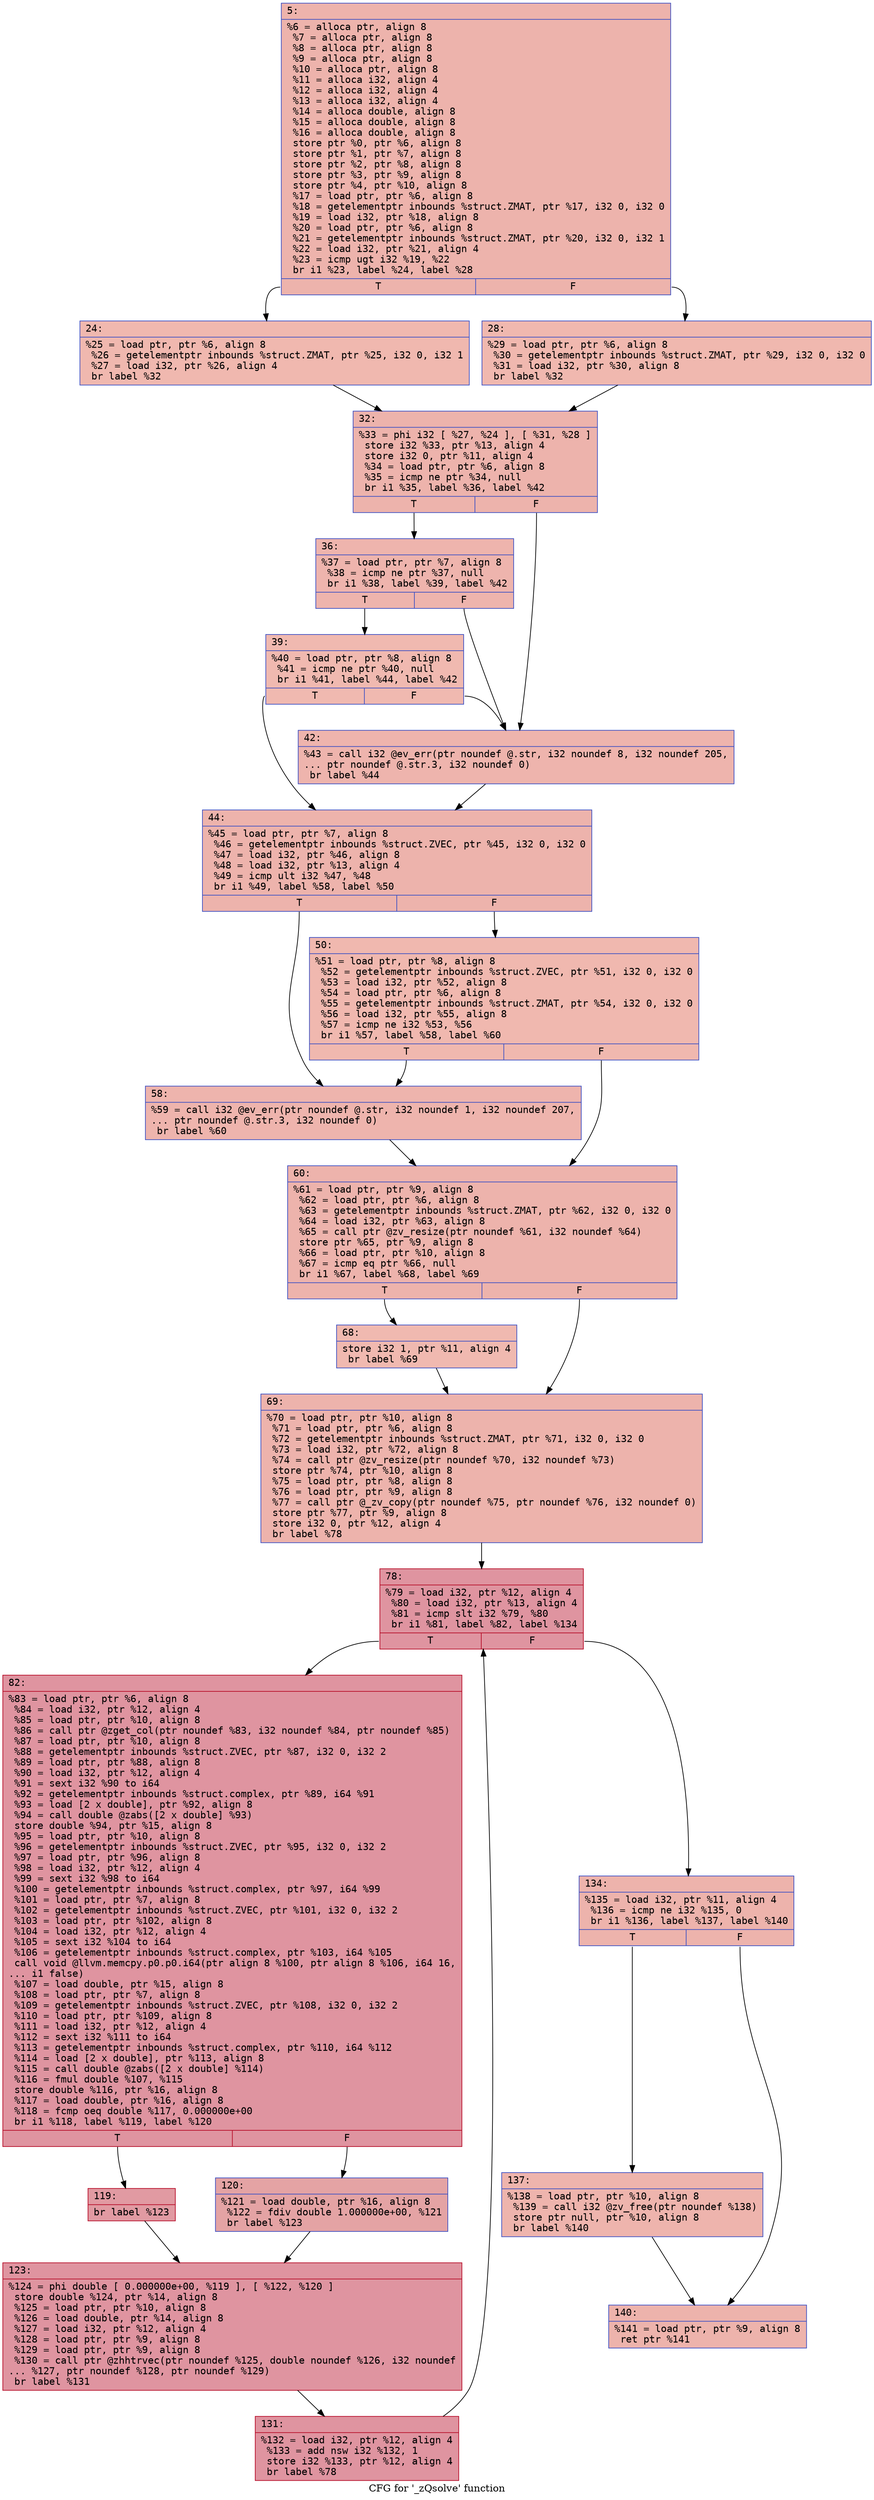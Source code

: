 digraph "CFG for '_zQsolve' function" {
	label="CFG for '_zQsolve' function";

	Node0x600002277430 [shape=record,color="#3d50c3ff", style=filled, fillcolor="#d6524470" fontname="Courier",label="{5:\l|  %6 = alloca ptr, align 8\l  %7 = alloca ptr, align 8\l  %8 = alloca ptr, align 8\l  %9 = alloca ptr, align 8\l  %10 = alloca ptr, align 8\l  %11 = alloca i32, align 4\l  %12 = alloca i32, align 4\l  %13 = alloca i32, align 4\l  %14 = alloca double, align 8\l  %15 = alloca double, align 8\l  %16 = alloca double, align 8\l  store ptr %0, ptr %6, align 8\l  store ptr %1, ptr %7, align 8\l  store ptr %2, ptr %8, align 8\l  store ptr %3, ptr %9, align 8\l  store ptr %4, ptr %10, align 8\l  %17 = load ptr, ptr %6, align 8\l  %18 = getelementptr inbounds %struct.ZMAT, ptr %17, i32 0, i32 0\l  %19 = load i32, ptr %18, align 8\l  %20 = load ptr, ptr %6, align 8\l  %21 = getelementptr inbounds %struct.ZMAT, ptr %20, i32 0, i32 1\l  %22 = load i32, ptr %21, align 4\l  %23 = icmp ugt i32 %19, %22\l  br i1 %23, label %24, label %28\l|{<s0>T|<s1>F}}"];
	Node0x600002277430:s0 -> Node0x600002277480[tooltip="5 -> 24\nProbability 50.00%" ];
	Node0x600002277430:s1 -> Node0x6000022774d0[tooltip="5 -> 28\nProbability 50.00%" ];
	Node0x600002277480 [shape=record,color="#3d50c3ff", style=filled, fillcolor="#dc5d4a70" fontname="Courier",label="{24:\l|  %25 = load ptr, ptr %6, align 8\l  %26 = getelementptr inbounds %struct.ZMAT, ptr %25, i32 0, i32 1\l  %27 = load i32, ptr %26, align 4\l  br label %32\l}"];
	Node0x600002277480 -> Node0x600002277520[tooltip="24 -> 32\nProbability 100.00%" ];
	Node0x6000022774d0 [shape=record,color="#3d50c3ff", style=filled, fillcolor="#dc5d4a70" fontname="Courier",label="{28:\l|  %29 = load ptr, ptr %6, align 8\l  %30 = getelementptr inbounds %struct.ZMAT, ptr %29, i32 0, i32 0\l  %31 = load i32, ptr %30, align 8\l  br label %32\l}"];
	Node0x6000022774d0 -> Node0x600002277520[tooltip="28 -> 32\nProbability 100.00%" ];
	Node0x600002277520 [shape=record,color="#3d50c3ff", style=filled, fillcolor="#d6524470" fontname="Courier",label="{32:\l|  %33 = phi i32 [ %27, %24 ], [ %31, %28 ]\l  store i32 %33, ptr %13, align 4\l  store i32 0, ptr %11, align 4\l  %34 = load ptr, ptr %6, align 8\l  %35 = icmp ne ptr %34, null\l  br i1 %35, label %36, label %42\l|{<s0>T|<s1>F}}"];
	Node0x600002277520:s0 -> Node0x600002277570[tooltip="32 -> 36\nProbability 62.50%" ];
	Node0x600002277520:s1 -> Node0x600002277610[tooltip="32 -> 42\nProbability 37.50%" ];
	Node0x600002277570 [shape=record,color="#3d50c3ff", style=filled, fillcolor="#d8564670" fontname="Courier",label="{36:\l|  %37 = load ptr, ptr %7, align 8\l  %38 = icmp ne ptr %37, null\l  br i1 %38, label %39, label %42\l|{<s0>T|<s1>F}}"];
	Node0x600002277570:s0 -> Node0x6000022775c0[tooltip="36 -> 39\nProbability 62.50%" ];
	Node0x600002277570:s1 -> Node0x600002277610[tooltip="36 -> 42\nProbability 37.50%" ];
	Node0x6000022775c0 [shape=record,color="#3d50c3ff", style=filled, fillcolor="#de614d70" fontname="Courier",label="{39:\l|  %40 = load ptr, ptr %8, align 8\l  %41 = icmp ne ptr %40, null\l  br i1 %41, label %44, label %42\l|{<s0>T|<s1>F}}"];
	Node0x6000022775c0:s0 -> Node0x600002277660[tooltip="39 -> 44\nProbability 62.50%" ];
	Node0x6000022775c0:s1 -> Node0x600002277610[tooltip="39 -> 42\nProbability 37.50%" ];
	Node0x600002277610 [shape=record,color="#3d50c3ff", style=filled, fillcolor="#d8564670" fontname="Courier",label="{42:\l|  %43 = call i32 @ev_err(ptr noundef @.str, i32 noundef 8, i32 noundef 205,\l... ptr noundef @.str.3, i32 noundef 0)\l  br label %44\l}"];
	Node0x600002277610 -> Node0x600002277660[tooltip="42 -> 44\nProbability 100.00%" ];
	Node0x600002277660 [shape=record,color="#3d50c3ff", style=filled, fillcolor="#d6524470" fontname="Courier",label="{44:\l|  %45 = load ptr, ptr %7, align 8\l  %46 = getelementptr inbounds %struct.ZVEC, ptr %45, i32 0, i32 0\l  %47 = load i32, ptr %46, align 8\l  %48 = load i32, ptr %13, align 4\l  %49 = icmp ult i32 %47, %48\l  br i1 %49, label %58, label %50\l|{<s0>T|<s1>F}}"];
	Node0x600002277660:s0 -> Node0x600002277700[tooltip="44 -> 58\nProbability 50.00%" ];
	Node0x600002277660:s1 -> Node0x6000022776b0[tooltip="44 -> 50\nProbability 50.00%" ];
	Node0x6000022776b0 [shape=record,color="#3d50c3ff", style=filled, fillcolor="#dc5d4a70" fontname="Courier",label="{50:\l|  %51 = load ptr, ptr %8, align 8\l  %52 = getelementptr inbounds %struct.ZVEC, ptr %51, i32 0, i32 0\l  %53 = load i32, ptr %52, align 8\l  %54 = load ptr, ptr %6, align 8\l  %55 = getelementptr inbounds %struct.ZMAT, ptr %54, i32 0, i32 0\l  %56 = load i32, ptr %55, align 8\l  %57 = icmp ne i32 %53, %56\l  br i1 %57, label %58, label %60\l|{<s0>T|<s1>F}}"];
	Node0x6000022776b0:s0 -> Node0x600002277700[tooltip="50 -> 58\nProbability 50.00%" ];
	Node0x6000022776b0:s1 -> Node0x600002277750[tooltip="50 -> 60\nProbability 50.00%" ];
	Node0x600002277700 [shape=record,color="#3d50c3ff", style=filled, fillcolor="#d8564670" fontname="Courier",label="{58:\l|  %59 = call i32 @ev_err(ptr noundef @.str, i32 noundef 1, i32 noundef 207,\l... ptr noundef @.str.3, i32 noundef 0)\l  br label %60\l}"];
	Node0x600002277700 -> Node0x600002277750[tooltip="58 -> 60\nProbability 100.00%" ];
	Node0x600002277750 [shape=record,color="#3d50c3ff", style=filled, fillcolor="#d6524470" fontname="Courier",label="{60:\l|  %61 = load ptr, ptr %9, align 8\l  %62 = load ptr, ptr %6, align 8\l  %63 = getelementptr inbounds %struct.ZMAT, ptr %62, i32 0, i32 0\l  %64 = load i32, ptr %63, align 8\l  %65 = call ptr @zv_resize(ptr noundef %61, i32 noundef %64)\l  store ptr %65, ptr %9, align 8\l  %66 = load ptr, ptr %10, align 8\l  %67 = icmp eq ptr %66, null\l  br i1 %67, label %68, label %69\l|{<s0>T|<s1>F}}"];
	Node0x600002277750:s0 -> Node0x6000022777a0[tooltip="60 -> 68\nProbability 37.50%" ];
	Node0x600002277750:s1 -> Node0x6000022777f0[tooltip="60 -> 69\nProbability 62.50%" ];
	Node0x6000022777a0 [shape=record,color="#3d50c3ff", style=filled, fillcolor="#de614d70" fontname="Courier",label="{68:\l|  store i32 1, ptr %11, align 4\l  br label %69\l}"];
	Node0x6000022777a0 -> Node0x6000022777f0[tooltip="68 -> 69\nProbability 100.00%" ];
	Node0x6000022777f0 [shape=record,color="#3d50c3ff", style=filled, fillcolor="#d6524470" fontname="Courier",label="{69:\l|  %70 = load ptr, ptr %10, align 8\l  %71 = load ptr, ptr %6, align 8\l  %72 = getelementptr inbounds %struct.ZMAT, ptr %71, i32 0, i32 0\l  %73 = load i32, ptr %72, align 8\l  %74 = call ptr @zv_resize(ptr noundef %70, i32 noundef %73)\l  store ptr %74, ptr %10, align 8\l  %75 = load ptr, ptr %8, align 8\l  %76 = load ptr, ptr %9, align 8\l  %77 = call ptr @_zv_copy(ptr noundef %75, ptr noundef %76, i32 noundef 0)\l  store ptr %77, ptr %9, align 8\l  store i32 0, ptr %12, align 4\l  br label %78\l}"];
	Node0x6000022777f0 -> Node0x600002277840[tooltip="69 -> 78\nProbability 100.00%" ];
	Node0x600002277840 [shape=record,color="#b70d28ff", style=filled, fillcolor="#b70d2870" fontname="Courier",label="{78:\l|  %79 = load i32, ptr %12, align 4\l  %80 = load i32, ptr %13, align 4\l  %81 = icmp slt i32 %79, %80\l  br i1 %81, label %82, label %134\l|{<s0>T|<s1>F}}"];
	Node0x600002277840:s0 -> Node0x600002277890[tooltip="78 -> 82\nProbability 96.88%" ];
	Node0x600002277840:s1 -> Node0x600002277a20[tooltip="78 -> 134\nProbability 3.12%" ];
	Node0x600002277890 [shape=record,color="#b70d28ff", style=filled, fillcolor="#b70d2870" fontname="Courier",label="{82:\l|  %83 = load ptr, ptr %6, align 8\l  %84 = load i32, ptr %12, align 4\l  %85 = load ptr, ptr %10, align 8\l  %86 = call ptr @zget_col(ptr noundef %83, i32 noundef %84, ptr noundef %85)\l  %87 = load ptr, ptr %10, align 8\l  %88 = getelementptr inbounds %struct.ZVEC, ptr %87, i32 0, i32 2\l  %89 = load ptr, ptr %88, align 8\l  %90 = load i32, ptr %12, align 4\l  %91 = sext i32 %90 to i64\l  %92 = getelementptr inbounds %struct.complex, ptr %89, i64 %91\l  %93 = load [2 x double], ptr %92, align 8\l  %94 = call double @zabs([2 x double] %93)\l  store double %94, ptr %15, align 8\l  %95 = load ptr, ptr %10, align 8\l  %96 = getelementptr inbounds %struct.ZVEC, ptr %95, i32 0, i32 2\l  %97 = load ptr, ptr %96, align 8\l  %98 = load i32, ptr %12, align 4\l  %99 = sext i32 %98 to i64\l  %100 = getelementptr inbounds %struct.complex, ptr %97, i64 %99\l  %101 = load ptr, ptr %7, align 8\l  %102 = getelementptr inbounds %struct.ZVEC, ptr %101, i32 0, i32 2\l  %103 = load ptr, ptr %102, align 8\l  %104 = load i32, ptr %12, align 4\l  %105 = sext i32 %104 to i64\l  %106 = getelementptr inbounds %struct.complex, ptr %103, i64 %105\l  call void @llvm.memcpy.p0.p0.i64(ptr align 8 %100, ptr align 8 %106, i64 16,\l... i1 false)\l  %107 = load double, ptr %15, align 8\l  %108 = load ptr, ptr %7, align 8\l  %109 = getelementptr inbounds %struct.ZVEC, ptr %108, i32 0, i32 2\l  %110 = load ptr, ptr %109, align 8\l  %111 = load i32, ptr %12, align 4\l  %112 = sext i32 %111 to i64\l  %113 = getelementptr inbounds %struct.complex, ptr %110, i64 %112\l  %114 = load [2 x double], ptr %113, align 8\l  %115 = call double @zabs([2 x double] %114)\l  %116 = fmul double %107, %115\l  store double %116, ptr %16, align 8\l  %117 = load double, ptr %16, align 8\l  %118 = fcmp oeq double %117, 0.000000e+00\l  br i1 %118, label %119, label %120\l|{<s0>T|<s1>F}}"];
	Node0x600002277890:s0 -> Node0x6000022778e0[tooltip="82 -> 119\nProbability 62.50%" ];
	Node0x600002277890:s1 -> Node0x600002277930[tooltip="82 -> 120\nProbability 37.50%" ];
	Node0x6000022778e0 [shape=record,color="#b70d28ff", style=filled, fillcolor="#bb1b2c70" fontname="Courier",label="{119:\l|  br label %123\l}"];
	Node0x6000022778e0 -> Node0x600002277980[tooltip="119 -> 123\nProbability 100.00%" ];
	Node0x600002277930 [shape=record,color="#3d50c3ff", style=filled, fillcolor="#c32e3170" fontname="Courier",label="{120:\l|  %121 = load double, ptr %16, align 8\l  %122 = fdiv double 1.000000e+00, %121\l  br label %123\l}"];
	Node0x600002277930 -> Node0x600002277980[tooltip="120 -> 123\nProbability 100.00%" ];
	Node0x600002277980 [shape=record,color="#b70d28ff", style=filled, fillcolor="#b70d2870" fontname="Courier",label="{123:\l|  %124 = phi double [ 0.000000e+00, %119 ], [ %122, %120 ]\l  store double %124, ptr %14, align 8\l  %125 = load ptr, ptr %10, align 8\l  %126 = load double, ptr %14, align 8\l  %127 = load i32, ptr %12, align 4\l  %128 = load ptr, ptr %9, align 8\l  %129 = load ptr, ptr %9, align 8\l  %130 = call ptr @zhhtrvec(ptr noundef %125, double noundef %126, i32 noundef\l... %127, ptr noundef %128, ptr noundef %129)\l  br label %131\l}"];
	Node0x600002277980 -> Node0x6000022779d0[tooltip="123 -> 131\nProbability 100.00%" ];
	Node0x6000022779d0 [shape=record,color="#b70d28ff", style=filled, fillcolor="#b70d2870" fontname="Courier",label="{131:\l|  %132 = load i32, ptr %12, align 4\l  %133 = add nsw i32 %132, 1\l  store i32 %133, ptr %12, align 4\l  br label %78\l}"];
	Node0x6000022779d0 -> Node0x600002277840[tooltip="131 -> 78\nProbability 100.00%" ];
	Node0x600002277a20 [shape=record,color="#3d50c3ff", style=filled, fillcolor="#d6524470" fontname="Courier",label="{134:\l|  %135 = load i32, ptr %11, align 4\l  %136 = icmp ne i32 %135, 0\l  br i1 %136, label %137, label %140\l|{<s0>T|<s1>F}}"];
	Node0x600002277a20:s0 -> Node0x600002277a70[tooltip="134 -> 137\nProbability 62.50%" ];
	Node0x600002277a20:s1 -> Node0x600002277ac0[tooltip="134 -> 140\nProbability 37.50%" ];
	Node0x600002277a70 [shape=record,color="#3d50c3ff", style=filled, fillcolor="#d8564670" fontname="Courier",label="{137:\l|  %138 = load ptr, ptr %10, align 8\l  %139 = call i32 @zv_free(ptr noundef %138)\l  store ptr null, ptr %10, align 8\l  br label %140\l}"];
	Node0x600002277a70 -> Node0x600002277ac0[tooltip="137 -> 140\nProbability 100.00%" ];
	Node0x600002277ac0 [shape=record,color="#3d50c3ff", style=filled, fillcolor="#d6524470" fontname="Courier",label="{140:\l|  %141 = load ptr, ptr %9, align 8\l  ret ptr %141\l}"];
}
